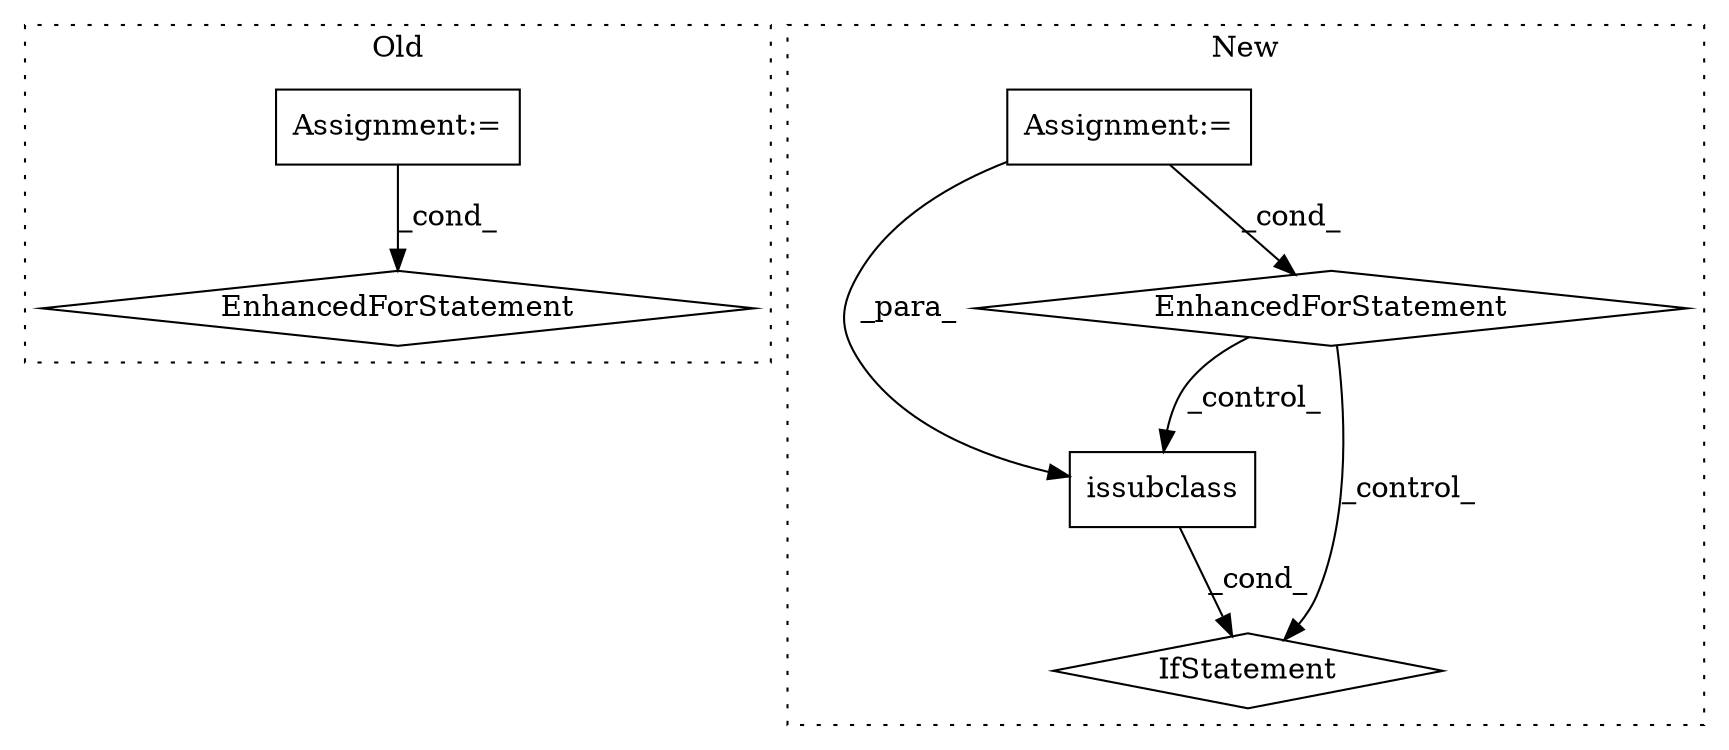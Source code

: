 digraph G {
subgraph cluster0 {
1 [label="EnhancedForStatement" a="70" s="504,598" l="68,2" shape="diamond"];
3 [label="Assignment:=" a="7" s="405" l="1" shape="box"];
label = "Old";
style="dotted";
}
subgraph cluster1 {
2 [label="issubclass" a="32" s="946,982" l="11,1" shape="box"];
4 [label="IfStatement" a="25" s="942,983" l="4,2" shape="diamond"];
5 [label="EnhancedForStatement" a="70" s="709,782" l="53,2" shape="diamond"];
6 [label="Assignment:=" a="7" s="595" l="1" shape="box"];
label = "New";
style="dotted";
}
2 -> 4 [label="_cond_"];
3 -> 1 [label="_cond_"];
5 -> 2 [label="_control_"];
5 -> 4 [label="_control_"];
6 -> 2 [label="_para_"];
6 -> 5 [label="_cond_"];
}